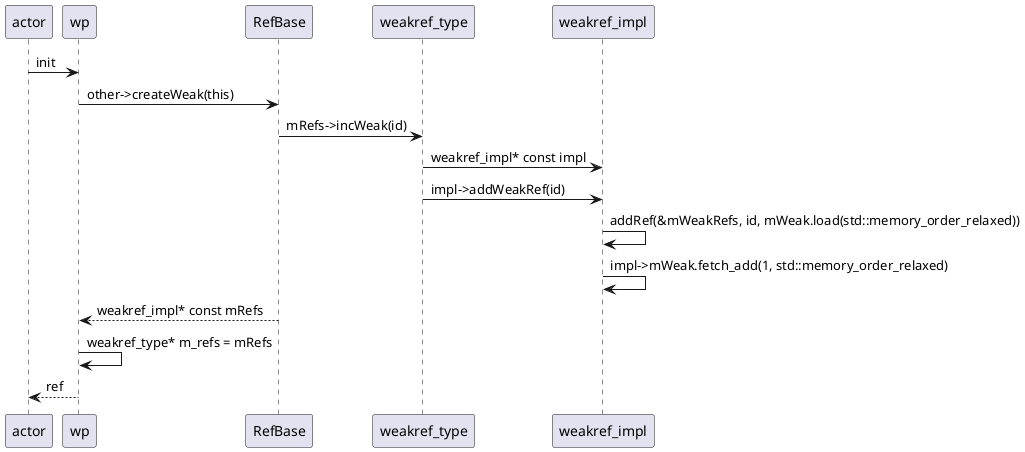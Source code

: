 @startuml

' actor -> sp: ref
' sp -> LightRefBase: incStrong(this)
' actor -> sp: incStrong(this)

actor -> wp: init
wp -> RefBase: other->createWeak(this)
RefBase -> weakref_type: mRefs->incWeak(id)
weakref_type -> weakref_impl: weakref_impl* const impl
weakref_type -> weakref_impl: impl->addWeakRef(id)
weakref_impl -> weakref_impl: addRef(&mWeakRefs, id, mWeak.load(std::memory_order_relaxed))
weakref_impl -> weakref_impl: impl->mWeak.fetch_add(1, std::memory_order_relaxed)
wp <-- RefBase: weakref_impl* const mRefs
wp -> wp: weakref_type* m_refs = mRefs

actor <-- wp: ref

@enduml